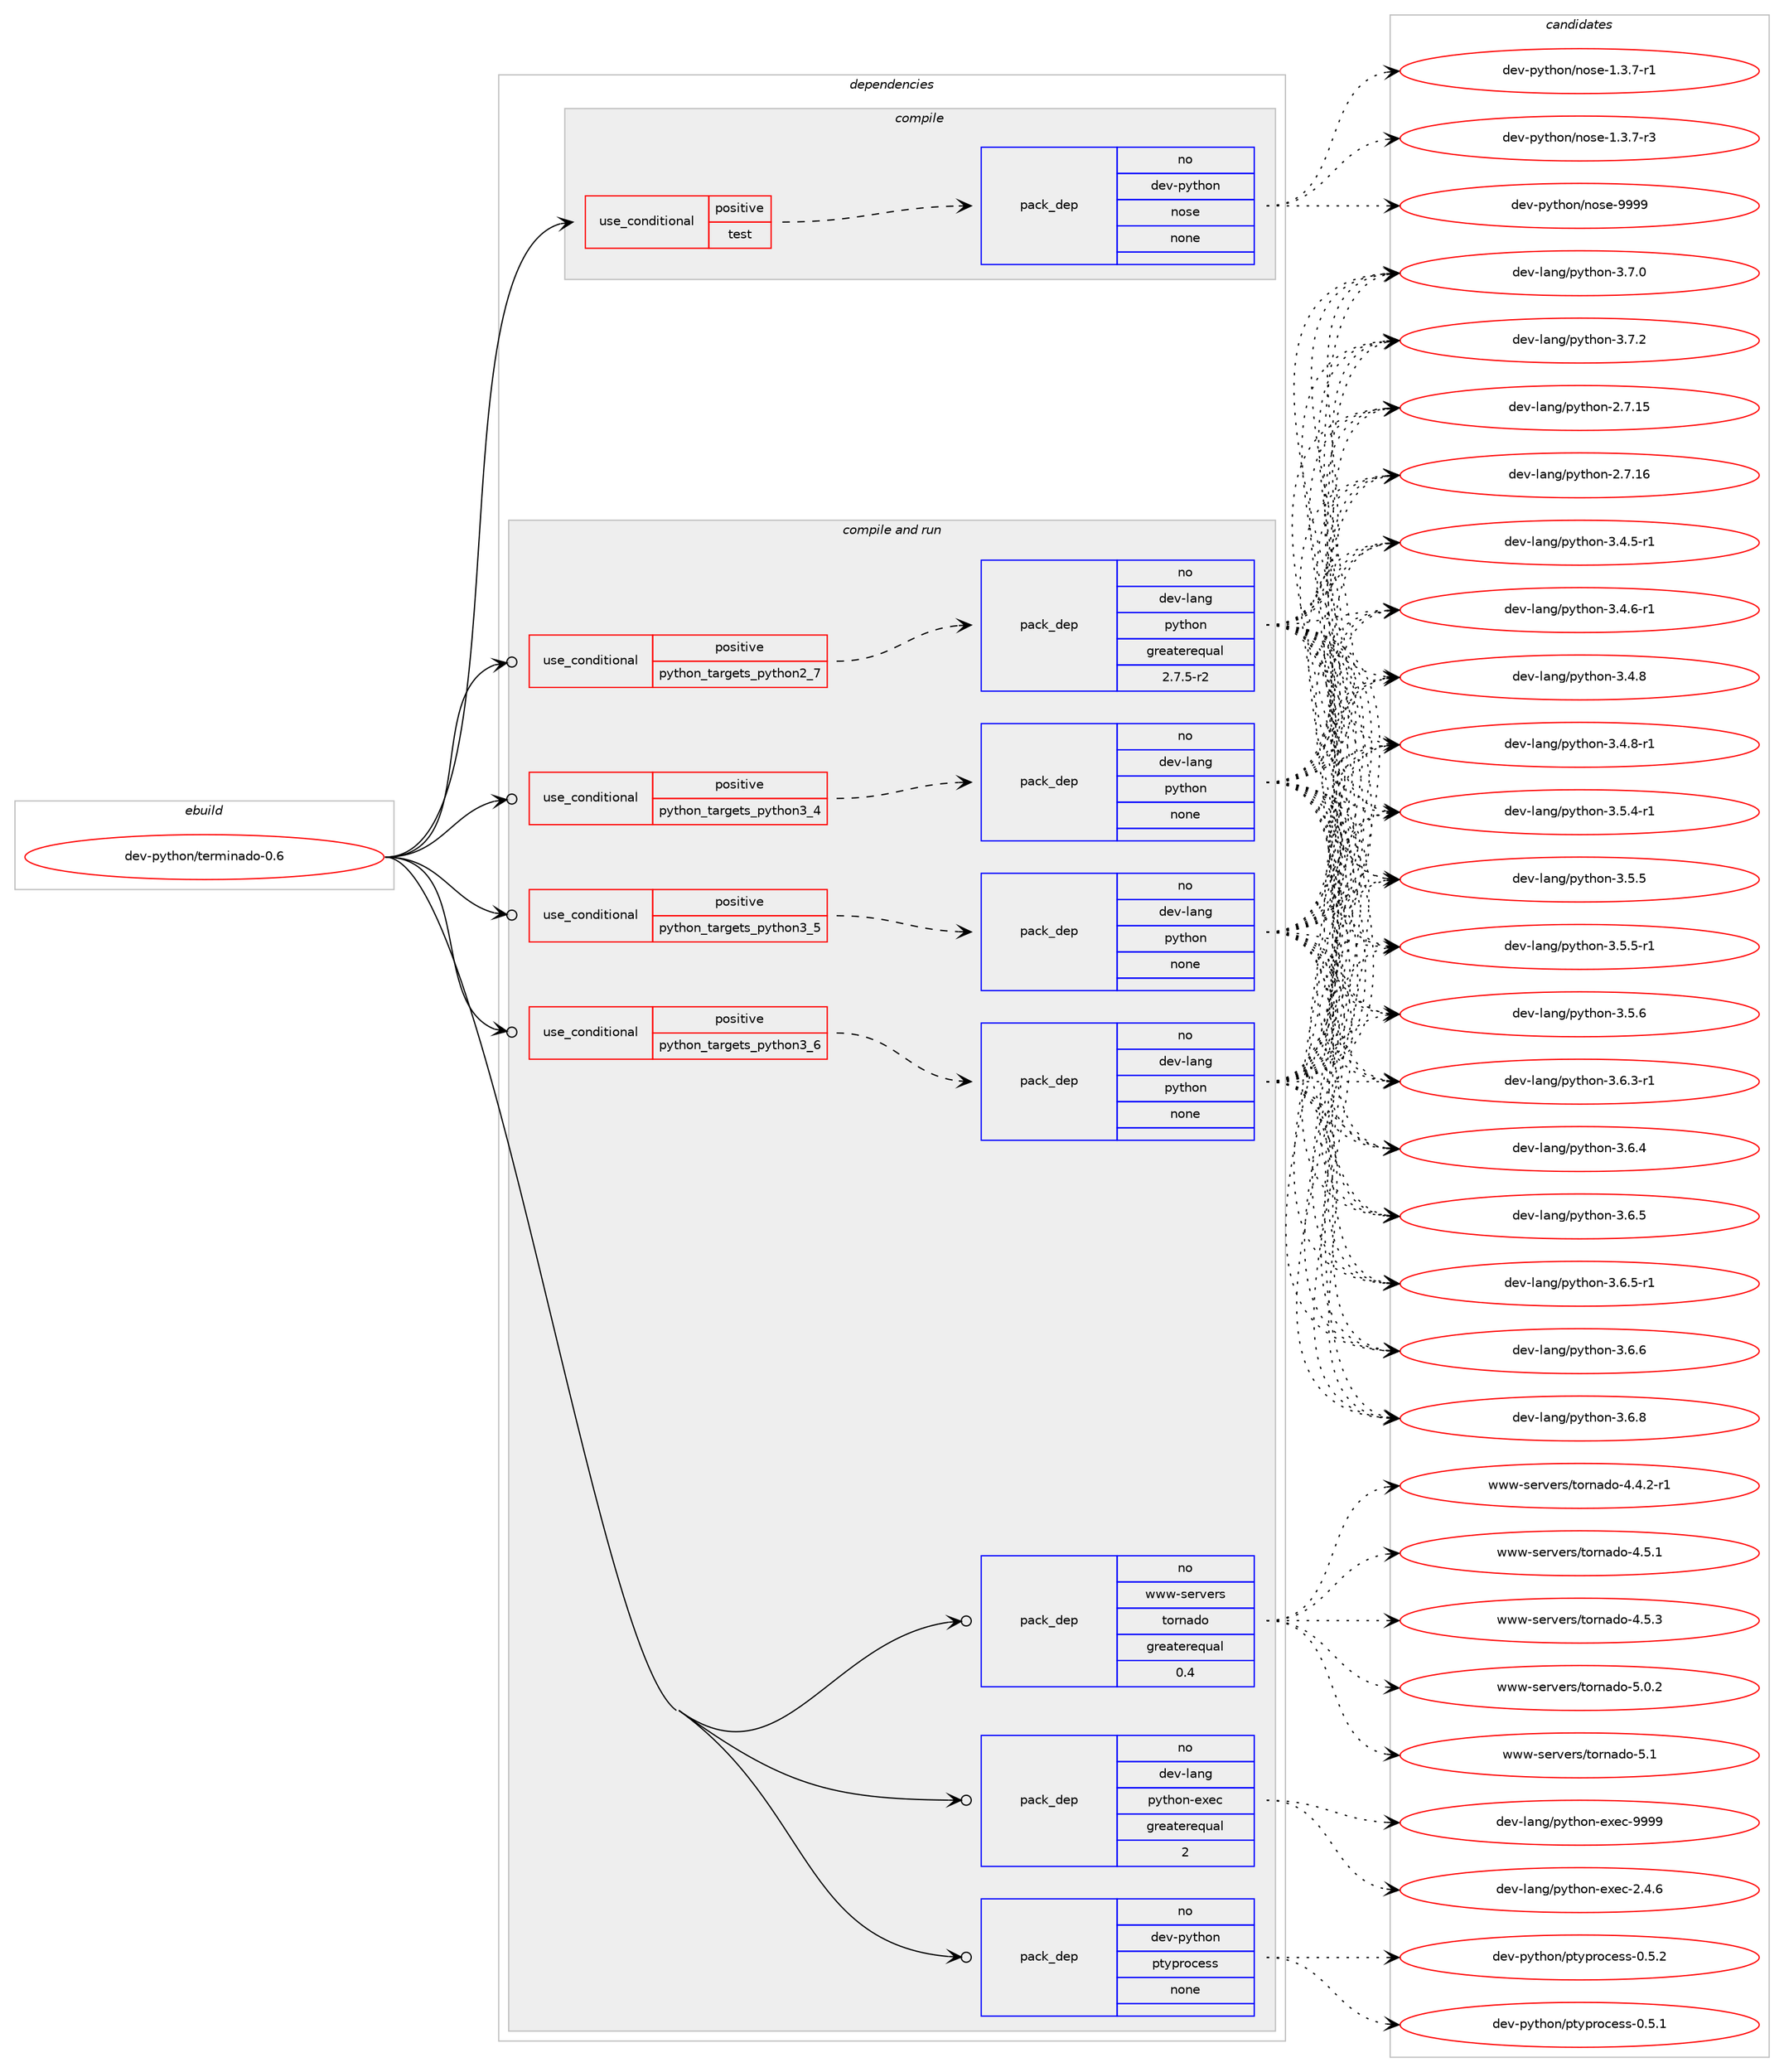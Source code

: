 digraph prolog {

# *************
# Graph options
# *************

newrank=true;
concentrate=true;
compound=true;
graph [rankdir=LR,fontname=Helvetica,fontsize=10,ranksep=1.5];#, ranksep=2.5, nodesep=0.2];
edge  [arrowhead=vee];
node  [fontname=Helvetica,fontsize=10];

# **********
# The ebuild
# **********

subgraph cluster_leftcol {
color=gray;
rank=same;
label=<<i>ebuild</i>>;
id [label="dev-python/terminado-0.6", color=red, width=4, href="../dev-python/terminado-0.6.svg"];
}

# ****************
# The dependencies
# ****************

subgraph cluster_midcol {
color=gray;
label=<<i>dependencies</i>>;
subgraph cluster_compile {
fillcolor="#eeeeee";
style=filled;
label=<<i>compile</i>>;
subgraph cond385657 {
dependency1444342 [label=<<TABLE BORDER="0" CELLBORDER="1" CELLSPACING="0" CELLPADDING="4"><TR><TD ROWSPAN="3" CELLPADDING="10">use_conditional</TD></TR><TR><TD>positive</TD></TR><TR><TD>test</TD></TR></TABLE>>, shape=none, color=red];
subgraph pack1035322 {
dependency1444343 [label=<<TABLE BORDER="0" CELLBORDER="1" CELLSPACING="0" CELLPADDING="4" WIDTH="220"><TR><TD ROWSPAN="6" CELLPADDING="30">pack_dep</TD></TR><TR><TD WIDTH="110">no</TD></TR><TR><TD>dev-python</TD></TR><TR><TD>nose</TD></TR><TR><TD>none</TD></TR><TR><TD></TD></TR></TABLE>>, shape=none, color=blue];
}
dependency1444342:e -> dependency1444343:w [weight=20,style="dashed",arrowhead="vee"];
}
id:e -> dependency1444342:w [weight=20,style="solid",arrowhead="vee"];
}
subgraph cluster_compileandrun {
fillcolor="#eeeeee";
style=filled;
label=<<i>compile and run</i>>;
subgraph cond385658 {
dependency1444344 [label=<<TABLE BORDER="0" CELLBORDER="1" CELLSPACING="0" CELLPADDING="4"><TR><TD ROWSPAN="3" CELLPADDING="10">use_conditional</TD></TR><TR><TD>positive</TD></TR><TR><TD>python_targets_python2_7</TD></TR></TABLE>>, shape=none, color=red];
subgraph pack1035323 {
dependency1444345 [label=<<TABLE BORDER="0" CELLBORDER="1" CELLSPACING="0" CELLPADDING="4" WIDTH="220"><TR><TD ROWSPAN="6" CELLPADDING="30">pack_dep</TD></TR><TR><TD WIDTH="110">no</TD></TR><TR><TD>dev-lang</TD></TR><TR><TD>python</TD></TR><TR><TD>greaterequal</TD></TR><TR><TD>2.7.5-r2</TD></TR></TABLE>>, shape=none, color=blue];
}
dependency1444344:e -> dependency1444345:w [weight=20,style="dashed",arrowhead="vee"];
}
id:e -> dependency1444344:w [weight=20,style="solid",arrowhead="odotvee"];
subgraph cond385659 {
dependency1444346 [label=<<TABLE BORDER="0" CELLBORDER="1" CELLSPACING="0" CELLPADDING="4"><TR><TD ROWSPAN="3" CELLPADDING="10">use_conditional</TD></TR><TR><TD>positive</TD></TR><TR><TD>python_targets_python3_4</TD></TR></TABLE>>, shape=none, color=red];
subgraph pack1035324 {
dependency1444347 [label=<<TABLE BORDER="0" CELLBORDER="1" CELLSPACING="0" CELLPADDING="4" WIDTH="220"><TR><TD ROWSPAN="6" CELLPADDING="30">pack_dep</TD></TR><TR><TD WIDTH="110">no</TD></TR><TR><TD>dev-lang</TD></TR><TR><TD>python</TD></TR><TR><TD>none</TD></TR><TR><TD></TD></TR></TABLE>>, shape=none, color=blue];
}
dependency1444346:e -> dependency1444347:w [weight=20,style="dashed",arrowhead="vee"];
}
id:e -> dependency1444346:w [weight=20,style="solid",arrowhead="odotvee"];
subgraph cond385660 {
dependency1444348 [label=<<TABLE BORDER="0" CELLBORDER="1" CELLSPACING="0" CELLPADDING="4"><TR><TD ROWSPAN="3" CELLPADDING="10">use_conditional</TD></TR><TR><TD>positive</TD></TR><TR><TD>python_targets_python3_5</TD></TR></TABLE>>, shape=none, color=red];
subgraph pack1035325 {
dependency1444349 [label=<<TABLE BORDER="0" CELLBORDER="1" CELLSPACING="0" CELLPADDING="4" WIDTH="220"><TR><TD ROWSPAN="6" CELLPADDING="30">pack_dep</TD></TR><TR><TD WIDTH="110">no</TD></TR><TR><TD>dev-lang</TD></TR><TR><TD>python</TD></TR><TR><TD>none</TD></TR><TR><TD></TD></TR></TABLE>>, shape=none, color=blue];
}
dependency1444348:e -> dependency1444349:w [weight=20,style="dashed",arrowhead="vee"];
}
id:e -> dependency1444348:w [weight=20,style="solid",arrowhead="odotvee"];
subgraph cond385661 {
dependency1444350 [label=<<TABLE BORDER="0" CELLBORDER="1" CELLSPACING="0" CELLPADDING="4"><TR><TD ROWSPAN="3" CELLPADDING="10">use_conditional</TD></TR><TR><TD>positive</TD></TR><TR><TD>python_targets_python3_6</TD></TR></TABLE>>, shape=none, color=red];
subgraph pack1035326 {
dependency1444351 [label=<<TABLE BORDER="0" CELLBORDER="1" CELLSPACING="0" CELLPADDING="4" WIDTH="220"><TR><TD ROWSPAN="6" CELLPADDING="30">pack_dep</TD></TR><TR><TD WIDTH="110">no</TD></TR><TR><TD>dev-lang</TD></TR><TR><TD>python</TD></TR><TR><TD>none</TD></TR><TR><TD></TD></TR></TABLE>>, shape=none, color=blue];
}
dependency1444350:e -> dependency1444351:w [weight=20,style="dashed",arrowhead="vee"];
}
id:e -> dependency1444350:w [weight=20,style="solid",arrowhead="odotvee"];
subgraph pack1035327 {
dependency1444352 [label=<<TABLE BORDER="0" CELLBORDER="1" CELLSPACING="0" CELLPADDING="4" WIDTH="220"><TR><TD ROWSPAN="6" CELLPADDING="30">pack_dep</TD></TR><TR><TD WIDTH="110">no</TD></TR><TR><TD>dev-lang</TD></TR><TR><TD>python-exec</TD></TR><TR><TD>greaterequal</TD></TR><TR><TD>2</TD></TR></TABLE>>, shape=none, color=blue];
}
id:e -> dependency1444352:w [weight=20,style="solid",arrowhead="odotvee"];
subgraph pack1035328 {
dependency1444353 [label=<<TABLE BORDER="0" CELLBORDER="1" CELLSPACING="0" CELLPADDING="4" WIDTH="220"><TR><TD ROWSPAN="6" CELLPADDING="30">pack_dep</TD></TR><TR><TD WIDTH="110">no</TD></TR><TR><TD>dev-python</TD></TR><TR><TD>ptyprocess</TD></TR><TR><TD>none</TD></TR><TR><TD></TD></TR></TABLE>>, shape=none, color=blue];
}
id:e -> dependency1444353:w [weight=20,style="solid",arrowhead="odotvee"];
subgraph pack1035329 {
dependency1444354 [label=<<TABLE BORDER="0" CELLBORDER="1" CELLSPACING="0" CELLPADDING="4" WIDTH="220"><TR><TD ROWSPAN="6" CELLPADDING="30">pack_dep</TD></TR><TR><TD WIDTH="110">no</TD></TR><TR><TD>www-servers</TD></TR><TR><TD>tornado</TD></TR><TR><TD>greaterequal</TD></TR><TR><TD>0.4</TD></TR></TABLE>>, shape=none, color=blue];
}
id:e -> dependency1444354:w [weight=20,style="solid",arrowhead="odotvee"];
}
subgraph cluster_run {
fillcolor="#eeeeee";
style=filled;
label=<<i>run</i>>;
}
}

# **************
# The candidates
# **************

subgraph cluster_choices {
rank=same;
color=gray;
label=<<i>candidates</i>>;

subgraph choice1035322 {
color=black;
nodesep=1;
choice10010111845112121116104111110471101111151014549465146554511449 [label="dev-python/nose-1.3.7-r1", color=red, width=4,href="../dev-python/nose-1.3.7-r1.svg"];
choice10010111845112121116104111110471101111151014549465146554511451 [label="dev-python/nose-1.3.7-r3", color=red, width=4,href="../dev-python/nose-1.3.7-r3.svg"];
choice10010111845112121116104111110471101111151014557575757 [label="dev-python/nose-9999", color=red, width=4,href="../dev-python/nose-9999.svg"];
dependency1444343:e -> choice10010111845112121116104111110471101111151014549465146554511449:w [style=dotted,weight="100"];
dependency1444343:e -> choice10010111845112121116104111110471101111151014549465146554511451:w [style=dotted,weight="100"];
dependency1444343:e -> choice10010111845112121116104111110471101111151014557575757:w [style=dotted,weight="100"];
}
subgraph choice1035323 {
color=black;
nodesep=1;
choice10010111845108971101034711212111610411111045504655464953 [label="dev-lang/python-2.7.15", color=red, width=4,href="../dev-lang/python-2.7.15.svg"];
choice10010111845108971101034711212111610411111045504655464954 [label="dev-lang/python-2.7.16", color=red, width=4,href="../dev-lang/python-2.7.16.svg"];
choice1001011184510897110103471121211161041111104551465246534511449 [label="dev-lang/python-3.4.5-r1", color=red, width=4,href="../dev-lang/python-3.4.5-r1.svg"];
choice1001011184510897110103471121211161041111104551465246544511449 [label="dev-lang/python-3.4.6-r1", color=red, width=4,href="../dev-lang/python-3.4.6-r1.svg"];
choice100101118451089711010347112121116104111110455146524656 [label="dev-lang/python-3.4.8", color=red, width=4,href="../dev-lang/python-3.4.8.svg"];
choice1001011184510897110103471121211161041111104551465246564511449 [label="dev-lang/python-3.4.8-r1", color=red, width=4,href="../dev-lang/python-3.4.8-r1.svg"];
choice1001011184510897110103471121211161041111104551465346524511449 [label="dev-lang/python-3.5.4-r1", color=red, width=4,href="../dev-lang/python-3.5.4-r1.svg"];
choice100101118451089711010347112121116104111110455146534653 [label="dev-lang/python-3.5.5", color=red, width=4,href="../dev-lang/python-3.5.5.svg"];
choice1001011184510897110103471121211161041111104551465346534511449 [label="dev-lang/python-3.5.5-r1", color=red, width=4,href="../dev-lang/python-3.5.5-r1.svg"];
choice100101118451089711010347112121116104111110455146534654 [label="dev-lang/python-3.5.6", color=red, width=4,href="../dev-lang/python-3.5.6.svg"];
choice1001011184510897110103471121211161041111104551465446514511449 [label="dev-lang/python-3.6.3-r1", color=red, width=4,href="../dev-lang/python-3.6.3-r1.svg"];
choice100101118451089711010347112121116104111110455146544652 [label="dev-lang/python-3.6.4", color=red, width=4,href="../dev-lang/python-3.6.4.svg"];
choice100101118451089711010347112121116104111110455146544653 [label="dev-lang/python-3.6.5", color=red, width=4,href="../dev-lang/python-3.6.5.svg"];
choice1001011184510897110103471121211161041111104551465446534511449 [label="dev-lang/python-3.6.5-r1", color=red, width=4,href="../dev-lang/python-3.6.5-r1.svg"];
choice100101118451089711010347112121116104111110455146544654 [label="dev-lang/python-3.6.6", color=red, width=4,href="../dev-lang/python-3.6.6.svg"];
choice100101118451089711010347112121116104111110455146544656 [label="dev-lang/python-3.6.8", color=red, width=4,href="../dev-lang/python-3.6.8.svg"];
choice100101118451089711010347112121116104111110455146554648 [label="dev-lang/python-3.7.0", color=red, width=4,href="../dev-lang/python-3.7.0.svg"];
choice100101118451089711010347112121116104111110455146554650 [label="dev-lang/python-3.7.2", color=red, width=4,href="../dev-lang/python-3.7.2.svg"];
dependency1444345:e -> choice10010111845108971101034711212111610411111045504655464953:w [style=dotted,weight="100"];
dependency1444345:e -> choice10010111845108971101034711212111610411111045504655464954:w [style=dotted,weight="100"];
dependency1444345:e -> choice1001011184510897110103471121211161041111104551465246534511449:w [style=dotted,weight="100"];
dependency1444345:e -> choice1001011184510897110103471121211161041111104551465246544511449:w [style=dotted,weight="100"];
dependency1444345:e -> choice100101118451089711010347112121116104111110455146524656:w [style=dotted,weight="100"];
dependency1444345:e -> choice1001011184510897110103471121211161041111104551465246564511449:w [style=dotted,weight="100"];
dependency1444345:e -> choice1001011184510897110103471121211161041111104551465346524511449:w [style=dotted,weight="100"];
dependency1444345:e -> choice100101118451089711010347112121116104111110455146534653:w [style=dotted,weight="100"];
dependency1444345:e -> choice1001011184510897110103471121211161041111104551465346534511449:w [style=dotted,weight="100"];
dependency1444345:e -> choice100101118451089711010347112121116104111110455146534654:w [style=dotted,weight="100"];
dependency1444345:e -> choice1001011184510897110103471121211161041111104551465446514511449:w [style=dotted,weight="100"];
dependency1444345:e -> choice100101118451089711010347112121116104111110455146544652:w [style=dotted,weight="100"];
dependency1444345:e -> choice100101118451089711010347112121116104111110455146544653:w [style=dotted,weight="100"];
dependency1444345:e -> choice1001011184510897110103471121211161041111104551465446534511449:w [style=dotted,weight="100"];
dependency1444345:e -> choice100101118451089711010347112121116104111110455146544654:w [style=dotted,weight="100"];
dependency1444345:e -> choice100101118451089711010347112121116104111110455146544656:w [style=dotted,weight="100"];
dependency1444345:e -> choice100101118451089711010347112121116104111110455146554648:w [style=dotted,weight="100"];
dependency1444345:e -> choice100101118451089711010347112121116104111110455146554650:w [style=dotted,weight="100"];
}
subgraph choice1035324 {
color=black;
nodesep=1;
choice10010111845108971101034711212111610411111045504655464953 [label="dev-lang/python-2.7.15", color=red, width=4,href="../dev-lang/python-2.7.15.svg"];
choice10010111845108971101034711212111610411111045504655464954 [label="dev-lang/python-2.7.16", color=red, width=4,href="../dev-lang/python-2.7.16.svg"];
choice1001011184510897110103471121211161041111104551465246534511449 [label="dev-lang/python-3.4.5-r1", color=red, width=4,href="../dev-lang/python-3.4.5-r1.svg"];
choice1001011184510897110103471121211161041111104551465246544511449 [label="dev-lang/python-3.4.6-r1", color=red, width=4,href="../dev-lang/python-3.4.6-r1.svg"];
choice100101118451089711010347112121116104111110455146524656 [label="dev-lang/python-3.4.8", color=red, width=4,href="../dev-lang/python-3.4.8.svg"];
choice1001011184510897110103471121211161041111104551465246564511449 [label="dev-lang/python-3.4.8-r1", color=red, width=4,href="../dev-lang/python-3.4.8-r1.svg"];
choice1001011184510897110103471121211161041111104551465346524511449 [label="dev-lang/python-3.5.4-r1", color=red, width=4,href="../dev-lang/python-3.5.4-r1.svg"];
choice100101118451089711010347112121116104111110455146534653 [label="dev-lang/python-3.5.5", color=red, width=4,href="../dev-lang/python-3.5.5.svg"];
choice1001011184510897110103471121211161041111104551465346534511449 [label="dev-lang/python-3.5.5-r1", color=red, width=4,href="../dev-lang/python-3.5.5-r1.svg"];
choice100101118451089711010347112121116104111110455146534654 [label="dev-lang/python-3.5.6", color=red, width=4,href="../dev-lang/python-3.5.6.svg"];
choice1001011184510897110103471121211161041111104551465446514511449 [label="dev-lang/python-3.6.3-r1", color=red, width=4,href="../dev-lang/python-3.6.3-r1.svg"];
choice100101118451089711010347112121116104111110455146544652 [label="dev-lang/python-3.6.4", color=red, width=4,href="../dev-lang/python-3.6.4.svg"];
choice100101118451089711010347112121116104111110455146544653 [label="dev-lang/python-3.6.5", color=red, width=4,href="../dev-lang/python-3.6.5.svg"];
choice1001011184510897110103471121211161041111104551465446534511449 [label="dev-lang/python-3.6.5-r1", color=red, width=4,href="../dev-lang/python-3.6.5-r1.svg"];
choice100101118451089711010347112121116104111110455146544654 [label="dev-lang/python-3.6.6", color=red, width=4,href="../dev-lang/python-3.6.6.svg"];
choice100101118451089711010347112121116104111110455146544656 [label="dev-lang/python-3.6.8", color=red, width=4,href="../dev-lang/python-3.6.8.svg"];
choice100101118451089711010347112121116104111110455146554648 [label="dev-lang/python-3.7.0", color=red, width=4,href="../dev-lang/python-3.7.0.svg"];
choice100101118451089711010347112121116104111110455146554650 [label="dev-lang/python-3.7.2", color=red, width=4,href="../dev-lang/python-3.7.2.svg"];
dependency1444347:e -> choice10010111845108971101034711212111610411111045504655464953:w [style=dotted,weight="100"];
dependency1444347:e -> choice10010111845108971101034711212111610411111045504655464954:w [style=dotted,weight="100"];
dependency1444347:e -> choice1001011184510897110103471121211161041111104551465246534511449:w [style=dotted,weight="100"];
dependency1444347:e -> choice1001011184510897110103471121211161041111104551465246544511449:w [style=dotted,weight="100"];
dependency1444347:e -> choice100101118451089711010347112121116104111110455146524656:w [style=dotted,weight="100"];
dependency1444347:e -> choice1001011184510897110103471121211161041111104551465246564511449:w [style=dotted,weight="100"];
dependency1444347:e -> choice1001011184510897110103471121211161041111104551465346524511449:w [style=dotted,weight="100"];
dependency1444347:e -> choice100101118451089711010347112121116104111110455146534653:w [style=dotted,weight="100"];
dependency1444347:e -> choice1001011184510897110103471121211161041111104551465346534511449:w [style=dotted,weight="100"];
dependency1444347:e -> choice100101118451089711010347112121116104111110455146534654:w [style=dotted,weight="100"];
dependency1444347:e -> choice1001011184510897110103471121211161041111104551465446514511449:w [style=dotted,weight="100"];
dependency1444347:e -> choice100101118451089711010347112121116104111110455146544652:w [style=dotted,weight="100"];
dependency1444347:e -> choice100101118451089711010347112121116104111110455146544653:w [style=dotted,weight="100"];
dependency1444347:e -> choice1001011184510897110103471121211161041111104551465446534511449:w [style=dotted,weight="100"];
dependency1444347:e -> choice100101118451089711010347112121116104111110455146544654:w [style=dotted,weight="100"];
dependency1444347:e -> choice100101118451089711010347112121116104111110455146544656:w [style=dotted,weight="100"];
dependency1444347:e -> choice100101118451089711010347112121116104111110455146554648:w [style=dotted,weight="100"];
dependency1444347:e -> choice100101118451089711010347112121116104111110455146554650:w [style=dotted,weight="100"];
}
subgraph choice1035325 {
color=black;
nodesep=1;
choice10010111845108971101034711212111610411111045504655464953 [label="dev-lang/python-2.7.15", color=red, width=4,href="../dev-lang/python-2.7.15.svg"];
choice10010111845108971101034711212111610411111045504655464954 [label="dev-lang/python-2.7.16", color=red, width=4,href="../dev-lang/python-2.7.16.svg"];
choice1001011184510897110103471121211161041111104551465246534511449 [label="dev-lang/python-3.4.5-r1", color=red, width=4,href="../dev-lang/python-3.4.5-r1.svg"];
choice1001011184510897110103471121211161041111104551465246544511449 [label="dev-lang/python-3.4.6-r1", color=red, width=4,href="../dev-lang/python-3.4.6-r1.svg"];
choice100101118451089711010347112121116104111110455146524656 [label="dev-lang/python-3.4.8", color=red, width=4,href="../dev-lang/python-3.4.8.svg"];
choice1001011184510897110103471121211161041111104551465246564511449 [label="dev-lang/python-3.4.8-r1", color=red, width=4,href="../dev-lang/python-3.4.8-r1.svg"];
choice1001011184510897110103471121211161041111104551465346524511449 [label="dev-lang/python-3.5.4-r1", color=red, width=4,href="../dev-lang/python-3.5.4-r1.svg"];
choice100101118451089711010347112121116104111110455146534653 [label="dev-lang/python-3.5.5", color=red, width=4,href="../dev-lang/python-3.5.5.svg"];
choice1001011184510897110103471121211161041111104551465346534511449 [label="dev-lang/python-3.5.5-r1", color=red, width=4,href="../dev-lang/python-3.5.5-r1.svg"];
choice100101118451089711010347112121116104111110455146534654 [label="dev-lang/python-3.5.6", color=red, width=4,href="../dev-lang/python-3.5.6.svg"];
choice1001011184510897110103471121211161041111104551465446514511449 [label="dev-lang/python-3.6.3-r1", color=red, width=4,href="../dev-lang/python-3.6.3-r1.svg"];
choice100101118451089711010347112121116104111110455146544652 [label="dev-lang/python-3.6.4", color=red, width=4,href="../dev-lang/python-3.6.4.svg"];
choice100101118451089711010347112121116104111110455146544653 [label="dev-lang/python-3.6.5", color=red, width=4,href="../dev-lang/python-3.6.5.svg"];
choice1001011184510897110103471121211161041111104551465446534511449 [label="dev-lang/python-3.6.5-r1", color=red, width=4,href="../dev-lang/python-3.6.5-r1.svg"];
choice100101118451089711010347112121116104111110455146544654 [label="dev-lang/python-3.6.6", color=red, width=4,href="../dev-lang/python-3.6.6.svg"];
choice100101118451089711010347112121116104111110455146544656 [label="dev-lang/python-3.6.8", color=red, width=4,href="../dev-lang/python-3.6.8.svg"];
choice100101118451089711010347112121116104111110455146554648 [label="dev-lang/python-3.7.0", color=red, width=4,href="../dev-lang/python-3.7.0.svg"];
choice100101118451089711010347112121116104111110455146554650 [label="dev-lang/python-3.7.2", color=red, width=4,href="../dev-lang/python-3.7.2.svg"];
dependency1444349:e -> choice10010111845108971101034711212111610411111045504655464953:w [style=dotted,weight="100"];
dependency1444349:e -> choice10010111845108971101034711212111610411111045504655464954:w [style=dotted,weight="100"];
dependency1444349:e -> choice1001011184510897110103471121211161041111104551465246534511449:w [style=dotted,weight="100"];
dependency1444349:e -> choice1001011184510897110103471121211161041111104551465246544511449:w [style=dotted,weight="100"];
dependency1444349:e -> choice100101118451089711010347112121116104111110455146524656:w [style=dotted,weight="100"];
dependency1444349:e -> choice1001011184510897110103471121211161041111104551465246564511449:w [style=dotted,weight="100"];
dependency1444349:e -> choice1001011184510897110103471121211161041111104551465346524511449:w [style=dotted,weight="100"];
dependency1444349:e -> choice100101118451089711010347112121116104111110455146534653:w [style=dotted,weight="100"];
dependency1444349:e -> choice1001011184510897110103471121211161041111104551465346534511449:w [style=dotted,weight="100"];
dependency1444349:e -> choice100101118451089711010347112121116104111110455146534654:w [style=dotted,weight="100"];
dependency1444349:e -> choice1001011184510897110103471121211161041111104551465446514511449:w [style=dotted,weight="100"];
dependency1444349:e -> choice100101118451089711010347112121116104111110455146544652:w [style=dotted,weight="100"];
dependency1444349:e -> choice100101118451089711010347112121116104111110455146544653:w [style=dotted,weight="100"];
dependency1444349:e -> choice1001011184510897110103471121211161041111104551465446534511449:w [style=dotted,weight="100"];
dependency1444349:e -> choice100101118451089711010347112121116104111110455146544654:w [style=dotted,weight="100"];
dependency1444349:e -> choice100101118451089711010347112121116104111110455146544656:w [style=dotted,weight="100"];
dependency1444349:e -> choice100101118451089711010347112121116104111110455146554648:w [style=dotted,weight="100"];
dependency1444349:e -> choice100101118451089711010347112121116104111110455146554650:w [style=dotted,weight="100"];
}
subgraph choice1035326 {
color=black;
nodesep=1;
choice10010111845108971101034711212111610411111045504655464953 [label="dev-lang/python-2.7.15", color=red, width=4,href="../dev-lang/python-2.7.15.svg"];
choice10010111845108971101034711212111610411111045504655464954 [label="dev-lang/python-2.7.16", color=red, width=4,href="../dev-lang/python-2.7.16.svg"];
choice1001011184510897110103471121211161041111104551465246534511449 [label="dev-lang/python-3.4.5-r1", color=red, width=4,href="../dev-lang/python-3.4.5-r1.svg"];
choice1001011184510897110103471121211161041111104551465246544511449 [label="dev-lang/python-3.4.6-r1", color=red, width=4,href="../dev-lang/python-3.4.6-r1.svg"];
choice100101118451089711010347112121116104111110455146524656 [label="dev-lang/python-3.4.8", color=red, width=4,href="../dev-lang/python-3.4.8.svg"];
choice1001011184510897110103471121211161041111104551465246564511449 [label="dev-lang/python-3.4.8-r1", color=red, width=4,href="../dev-lang/python-3.4.8-r1.svg"];
choice1001011184510897110103471121211161041111104551465346524511449 [label="dev-lang/python-3.5.4-r1", color=red, width=4,href="../dev-lang/python-3.5.4-r1.svg"];
choice100101118451089711010347112121116104111110455146534653 [label="dev-lang/python-3.5.5", color=red, width=4,href="../dev-lang/python-3.5.5.svg"];
choice1001011184510897110103471121211161041111104551465346534511449 [label="dev-lang/python-3.5.5-r1", color=red, width=4,href="../dev-lang/python-3.5.5-r1.svg"];
choice100101118451089711010347112121116104111110455146534654 [label="dev-lang/python-3.5.6", color=red, width=4,href="../dev-lang/python-3.5.6.svg"];
choice1001011184510897110103471121211161041111104551465446514511449 [label="dev-lang/python-3.6.3-r1", color=red, width=4,href="../dev-lang/python-3.6.3-r1.svg"];
choice100101118451089711010347112121116104111110455146544652 [label="dev-lang/python-3.6.4", color=red, width=4,href="../dev-lang/python-3.6.4.svg"];
choice100101118451089711010347112121116104111110455146544653 [label="dev-lang/python-3.6.5", color=red, width=4,href="../dev-lang/python-3.6.5.svg"];
choice1001011184510897110103471121211161041111104551465446534511449 [label="dev-lang/python-3.6.5-r1", color=red, width=4,href="../dev-lang/python-3.6.5-r1.svg"];
choice100101118451089711010347112121116104111110455146544654 [label="dev-lang/python-3.6.6", color=red, width=4,href="../dev-lang/python-3.6.6.svg"];
choice100101118451089711010347112121116104111110455146544656 [label="dev-lang/python-3.6.8", color=red, width=4,href="../dev-lang/python-3.6.8.svg"];
choice100101118451089711010347112121116104111110455146554648 [label="dev-lang/python-3.7.0", color=red, width=4,href="../dev-lang/python-3.7.0.svg"];
choice100101118451089711010347112121116104111110455146554650 [label="dev-lang/python-3.7.2", color=red, width=4,href="../dev-lang/python-3.7.2.svg"];
dependency1444351:e -> choice10010111845108971101034711212111610411111045504655464953:w [style=dotted,weight="100"];
dependency1444351:e -> choice10010111845108971101034711212111610411111045504655464954:w [style=dotted,weight="100"];
dependency1444351:e -> choice1001011184510897110103471121211161041111104551465246534511449:w [style=dotted,weight="100"];
dependency1444351:e -> choice1001011184510897110103471121211161041111104551465246544511449:w [style=dotted,weight="100"];
dependency1444351:e -> choice100101118451089711010347112121116104111110455146524656:w [style=dotted,weight="100"];
dependency1444351:e -> choice1001011184510897110103471121211161041111104551465246564511449:w [style=dotted,weight="100"];
dependency1444351:e -> choice1001011184510897110103471121211161041111104551465346524511449:w [style=dotted,weight="100"];
dependency1444351:e -> choice100101118451089711010347112121116104111110455146534653:w [style=dotted,weight="100"];
dependency1444351:e -> choice1001011184510897110103471121211161041111104551465346534511449:w [style=dotted,weight="100"];
dependency1444351:e -> choice100101118451089711010347112121116104111110455146534654:w [style=dotted,weight="100"];
dependency1444351:e -> choice1001011184510897110103471121211161041111104551465446514511449:w [style=dotted,weight="100"];
dependency1444351:e -> choice100101118451089711010347112121116104111110455146544652:w [style=dotted,weight="100"];
dependency1444351:e -> choice100101118451089711010347112121116104111110455146544653:w [style=dotted,weight="100"];
dependency1444351:e -> choice1001011184510897110103471121211161041111104551465446534511449:w [style=dotted,weight="100"];
dependency1444351:e -> choice100101118451089711010347112121116104111110455146544654:w [style=dotted,weight="100"];
dependency1444351:e -> choice100101118451089711010347112121116104111110455146544656:w [style=dotted,weight="100"];
dependency1444351:e -> choice100101118451089711010347112121116104111110455146554648:w [style=dotted,weight="100"];
dependency1444351:e -> choice100101118451089711010347112121116104111110455146554650:w [style=dotted,weight="100"];
}
subgraph choice1035327 {
color=black;
nodesep=1;
choice1001011184510897110103471121211161041111104510112010199455046524654 [label="dev-lang/python-exec-2.4.6", color=red, width=4,href="../dev-lang/python-exec-2.4.6.svg"];
choice10010111845108971101034711212111610411111045101120101994557575757 [label="dev-lang/python-exec-9999", color=red, width=4,href="../dev-lang/python-exec-9999.svg"];
dependency1444352:e -> choice1001011184510897110103471121211161041111104510112010199455046524654:w [style=dotted,weight="100"];
dependency1444352:e -> choice10010111845108971101034711212111610411111045101120101994557575757:w [style=dotted,weight="100"];
}
subgraph choice1035328 {
color=black;
nodesep=1;
choice100101118451121211161041111104711211612111211411199101115115454846534649 [label="dev-python/ptyprocess-0.5.1", color=red, width=4,href="../dev-python/ptyprocess-0.5.1.svg"];
choice100101118451121211161041111104711211612111211411199101115115454846534650 [label="dev-python/ptyprocess-0.5.2", color=red, width=4,href="../dev-python/ptyprocess-0.5.2.svg"];
dependency1444353:e -> choice100101118451121211161041111104711211612111211411199101115115454846534649:w [style=dotted,weight="100"];
dependency1444353:e -> choice100101118451121211161041111104711211612111211411199101115115454846534650:w [style=dotted,weight="100"];
}
subgraph choice1035329 {
color=black;
nodesep=1;
choice1191191194511510111411810111411547116111114110971001114552465246504511449 [label="www-servers/tornado-4.4.2-r1", color=red, width=4,href="../www-servers/tornado-4.4.2-r1.svg"];
choice119119119451151011141181011141154711611111411097100111455246534649 [label="www-servers/tornado-4.5.1", color=red, width=4,href="../www-servers/tornado-4.5.1.svg"];
choice119119119451151011141181011141154711611111411097100111455246534651 [label="www-servers/tornado-4.5.3", color=red, width=4,href="../www-servers/tornado-4.5.3.svg"];
choice119119119451151011141181011141154711611111411097100111455346484650 [label="www-servers/tornado-5.0.2", color=red, width=4,href="../www-servers/tornado-5.0.2.svg"];
choice11911911945115101114118101114115471161111141109710011145534649 [label="www-servers/tornado-5.1", color=red, width=4,href="../www-servers/tornado-5.1.svg"];
dependency1444354:e -> choice1191191194511510111411810111411547116111114110971001114552465246504511449:w [style=dotted,weight="100"];
dependency1444354:e -> choice119119119451151011141181011141154711611111411097100111455246534649:w [style=dotted,weight="100"];
dependency1444354:e -> choice119119119451151011141181011141154711611111411097100111455246534651:w [style=dotted,weight="100"];
dependency1444354:e -> choice119119119451151011141181011141154711611111411097100111455346484650:w [style=dotted,weight="100"];
dependency1444354:e -> choice11911911945115101114118101114115471161111141109710011145534649:w [style=dotted,weight="100"];
}
}

}
